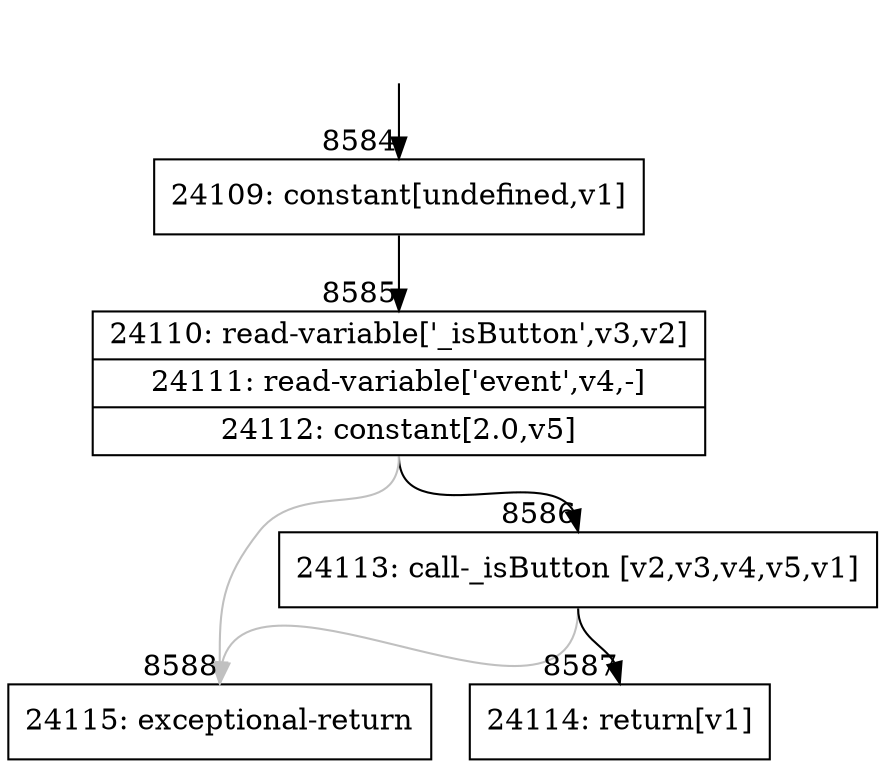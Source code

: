 digraph {
rankdir="TD"
BB_entry647[shape=none,label=""];
BB_entry647 -> BB8584 [tailport=s, headport=n, headlabel="    8584"]
BB8584 [shape=record label="{24109: constant[undefined,v1]}" ] 
BB8584 -> BB8585 [tailport=s, headport=n, headlabel="      8585"]
BB8585 [shape=record label="{24110: read-variable['_isButton',v3,v2]|24111: read-variable['event',v4,-]|24112: constant[2.0,v5]}" ] 
BB8585 -> BB8586 [tailport=s, headport=n, headlabel="      8586"]
BB8585 -> BB8588 [tailport=s, headport=n, color=gray, headlabel="      8588"]
BB8586 [shape=record label="{24113: call-_isButton [v2,v3,v4,v5,v1]}" ] 
BB8586 -> BB8587 [tailport=s, headport=n, headlabel="      8587"]
BB8586 -> BB8588 [tailport=s, headport=n, color=gray]
BB8587 [shape=record label="{24114: return[v1]}" ] 
BB8588 [shape=record label="{24115: exceptional-return}" ] 
//#$~ 6699
}
